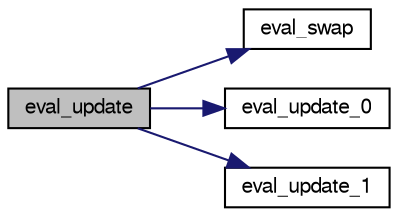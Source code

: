 digraph "eval_update"
{
 // LATEX_PDF_SIZE
  bgcolor="transparent";
  edge [fontname="FreeSans",fontsize="10",labelfontname="FreeSans",labelfontsize="10"];
  node [fontname="FreeSans",fontsize="10",shape=record];
  rankdir="LR";
  Node1 [label="eval_update",height=0.2,width=0.4,color="black", fillcolor="grey75", style="filled", fontcolor="black",tooltip=" "];
  Node1 -> Node2 [color="midnightblue",fontsize="10",style="solid",fontname="FreeSans"];
  Node2 [label="eval_swap",height=0.2,width=0.4,color="black",URL="$eval_8c.html#ab0fe6dd0f5b9670911e04e697e7423e4",tooltip="Swap player's feature."];
  Node1 -> Node3 [color="midnightblue",fontsize="10",style="solid",fontname="FreeSans"];
  Node3 [label="eval_update_0",height=0.2,width=0.4,color="black",URL="$eval_8c.html#a5e8d09f8acf4fcb1c1a4316a3852f50d",tooltip="Update the features after a player's move."];
  Node1 -> Node4 [color="midnightblue",fontsize="10",style="solid",fontname="FreeSans"];
  Node4 [label="eval_update_1",height=0.2,width=0.4,color="black",URL="$eval_8c.html#a19b9aa29dd42b58e3f812be7c88aa0d6",tooltip="Update the features after a player's move."];
}
